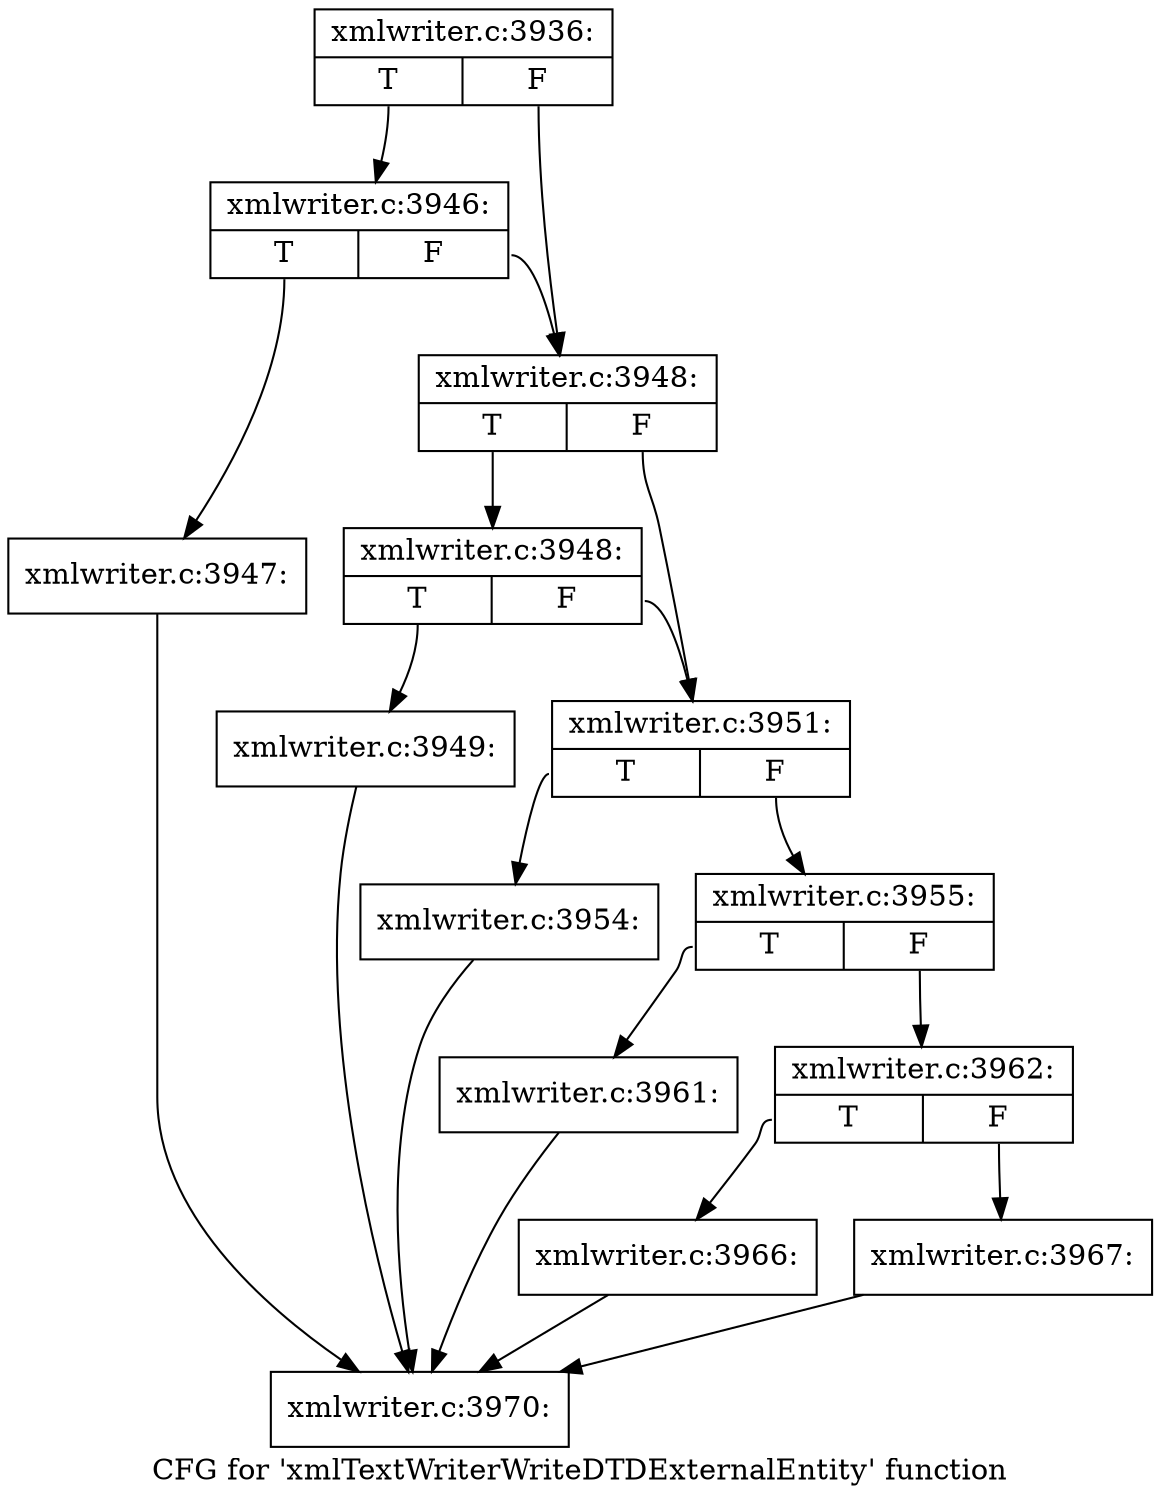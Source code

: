 digraph "CFG for 'xmlTextWriterWriteDTDExternalEntity' function" {
	label="CFG for 'xmlTextWriterWriteDTDExternalEntity' function";

	Node0x40f8390 [shape=record,label="{xmlwriter.c:3936:|{<s0>T|<s1>F}}"];
	Node0x40f8390:s0 -> Node0x40ff760;
	Node0x40f8390:s1 -> Node0x40ff710;
	Node0x40ff760 [shape=record,label="{xmlwriter.c:3946:|{<s0>T|<s1>F}}"];
	Node0x40ff760:s0 -> Node0x40ff6c0;
	Node0x40ff760:s1 -> Node0x40ff710;
	Node0x40ff6c0 [shape=record,label="{xmlwriter.c:3947:}"];
	Node0x40ff6c0 -> Node0x40fde60;
	Node0x40ff710 [shape=record,label="{xmlwriter.c:3948:|{<s0>T|<s1>F}}"];
	Node0x40ff710:s0 -> Node0x40ffe90;
	Node0x40ff710:s1 -> Node0x40ffe40;
	Node0x40ffe90 [shape=record,label="{xmlwriter.c:3948:|{<s0>T|<s1>F}}"];
	Node0x40ffe90:s0 -> Node0x40ffdf0;
	Node0x40ffe90:s1 -> Node0x40ffe40;
	Node0x40ffdf0 [shape=record,label="{xmlwriter.c:3949:}"];
	Node0x40ffdf0 -> Node0x40fde60;
	Node0x40ffe40 [shape=record,label="{xmlwriter.c:3951:|{<s0>T|<s1>F}}"];
	Node0x40ffe40:s0 -> Node0x4100a90;
	Node0x40ffe40:s1 -> Node0x4100ae0;
	Node0x4100a90 [shape=record,label="{xmlwriter.c:3954:}"];
	Node0x4100a90 -> Node0x40fde60;
	Node0x4100ae0 [shape=record,label="{xmlwriter.c:3955:|{<s0>T|<s1>F}}"];
	Node0x4100ae0:s0 -> Node0x3f6a000;
	Node0x4100ae0:s1 -> Node0x3f6a330;
	Node0x3f6a000 [shape=record,label="{xmlwriter.c:3961:}"];
	Node0x3f6a000 -> Node0x40fde60;
	Node0x3f6a330 [shape=record,label="{xmlwriter.c:3962:|{<s0>T|<s1>F}}"];
	Node0x3f6a330:s0 -> Node0x41035d0;
	Node0x3f6a330:s1 -> Node0x4103620;
	Node0x41035d0 [shape=record,label="{xmlwriter.c:3966:}"];
	Node0x41035d0 -> Node0x40fde60;
	Node0x4103620 [shape=record,label="{xmlwriter.c:3967:}"];
	Node0x4103620 -> Node0x40fde60;
	Node0x40fde60 [shape=record,label="{xmlwriter.c:3970:}"];
}
